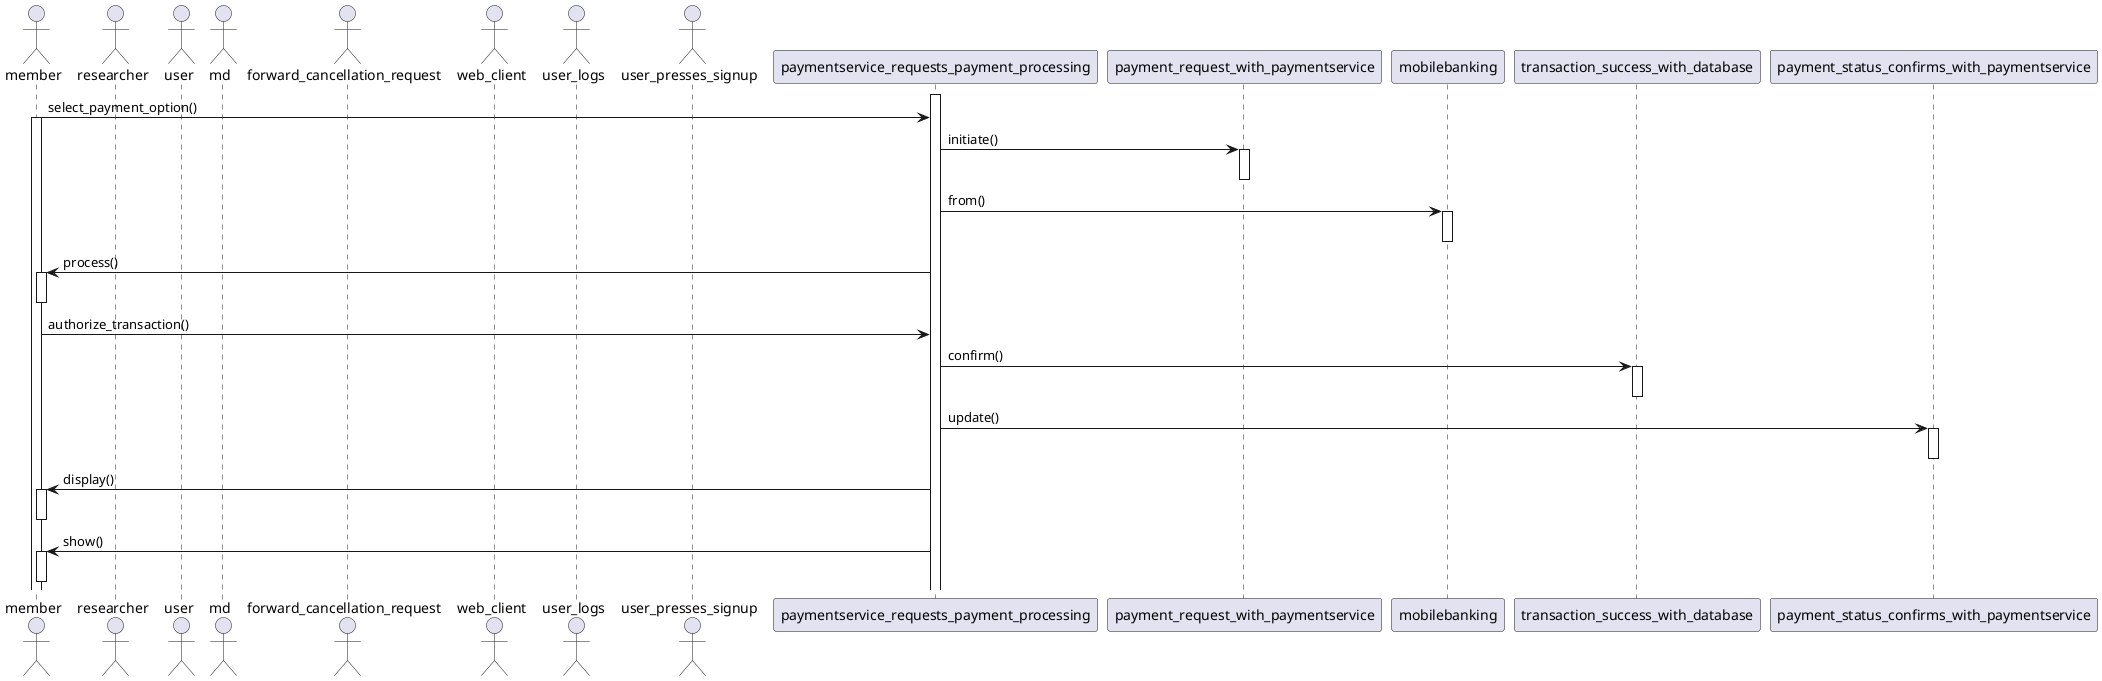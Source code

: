 @startuml
actor member
actor researcher
actor user
actor md
actor forward_cancellation_request
actor web_client
actor user_logs
actor user_presses_signup
participant paymentservice_requests_payment_processing
activate paymentservice_requests_payment_processing
member -> paymentservice_requests_payment_processing: select_payment_option()
activate member
participant payment_request_with_paymentservice
paymentservice_requests_payment_processing -> payment_request_with_paymentservice: initiate()
activate payment_request_with_paymentservice
deactivate payment_request_with_paymentservice
participant mobilebanking
paymentservice_requests_payment_processing -> mobilebanking: from()
activate mobilebanking
deactivate mobilebanking
paymentservice_requests_payment_processing -> member: process()
activate member
deactivate member
member -> paymentservice_requests_payment_processing: authorize_transaction()
participant transaction_success_with_database
paymentservice_requests_payment_processing -> transaction_success_with_database: confirm()
activate transaction_success_with_database
deactivate transaction_success_with_database
participant payment_status_confirms_with_paymentservice
paymentservice_requests_payment_processing -> payment_status_confirms_with_paymentservice: update()
activate payment_status_confirms_with_paymentservice
deactivate payment_status_confirms_with_paymentservice
paymentservice_requests_payment_processing -> member: display()
activate member
deactivate member
paymentservice_requests_payment_processing -> member: show()
activate member
deactivate member
@enduml
